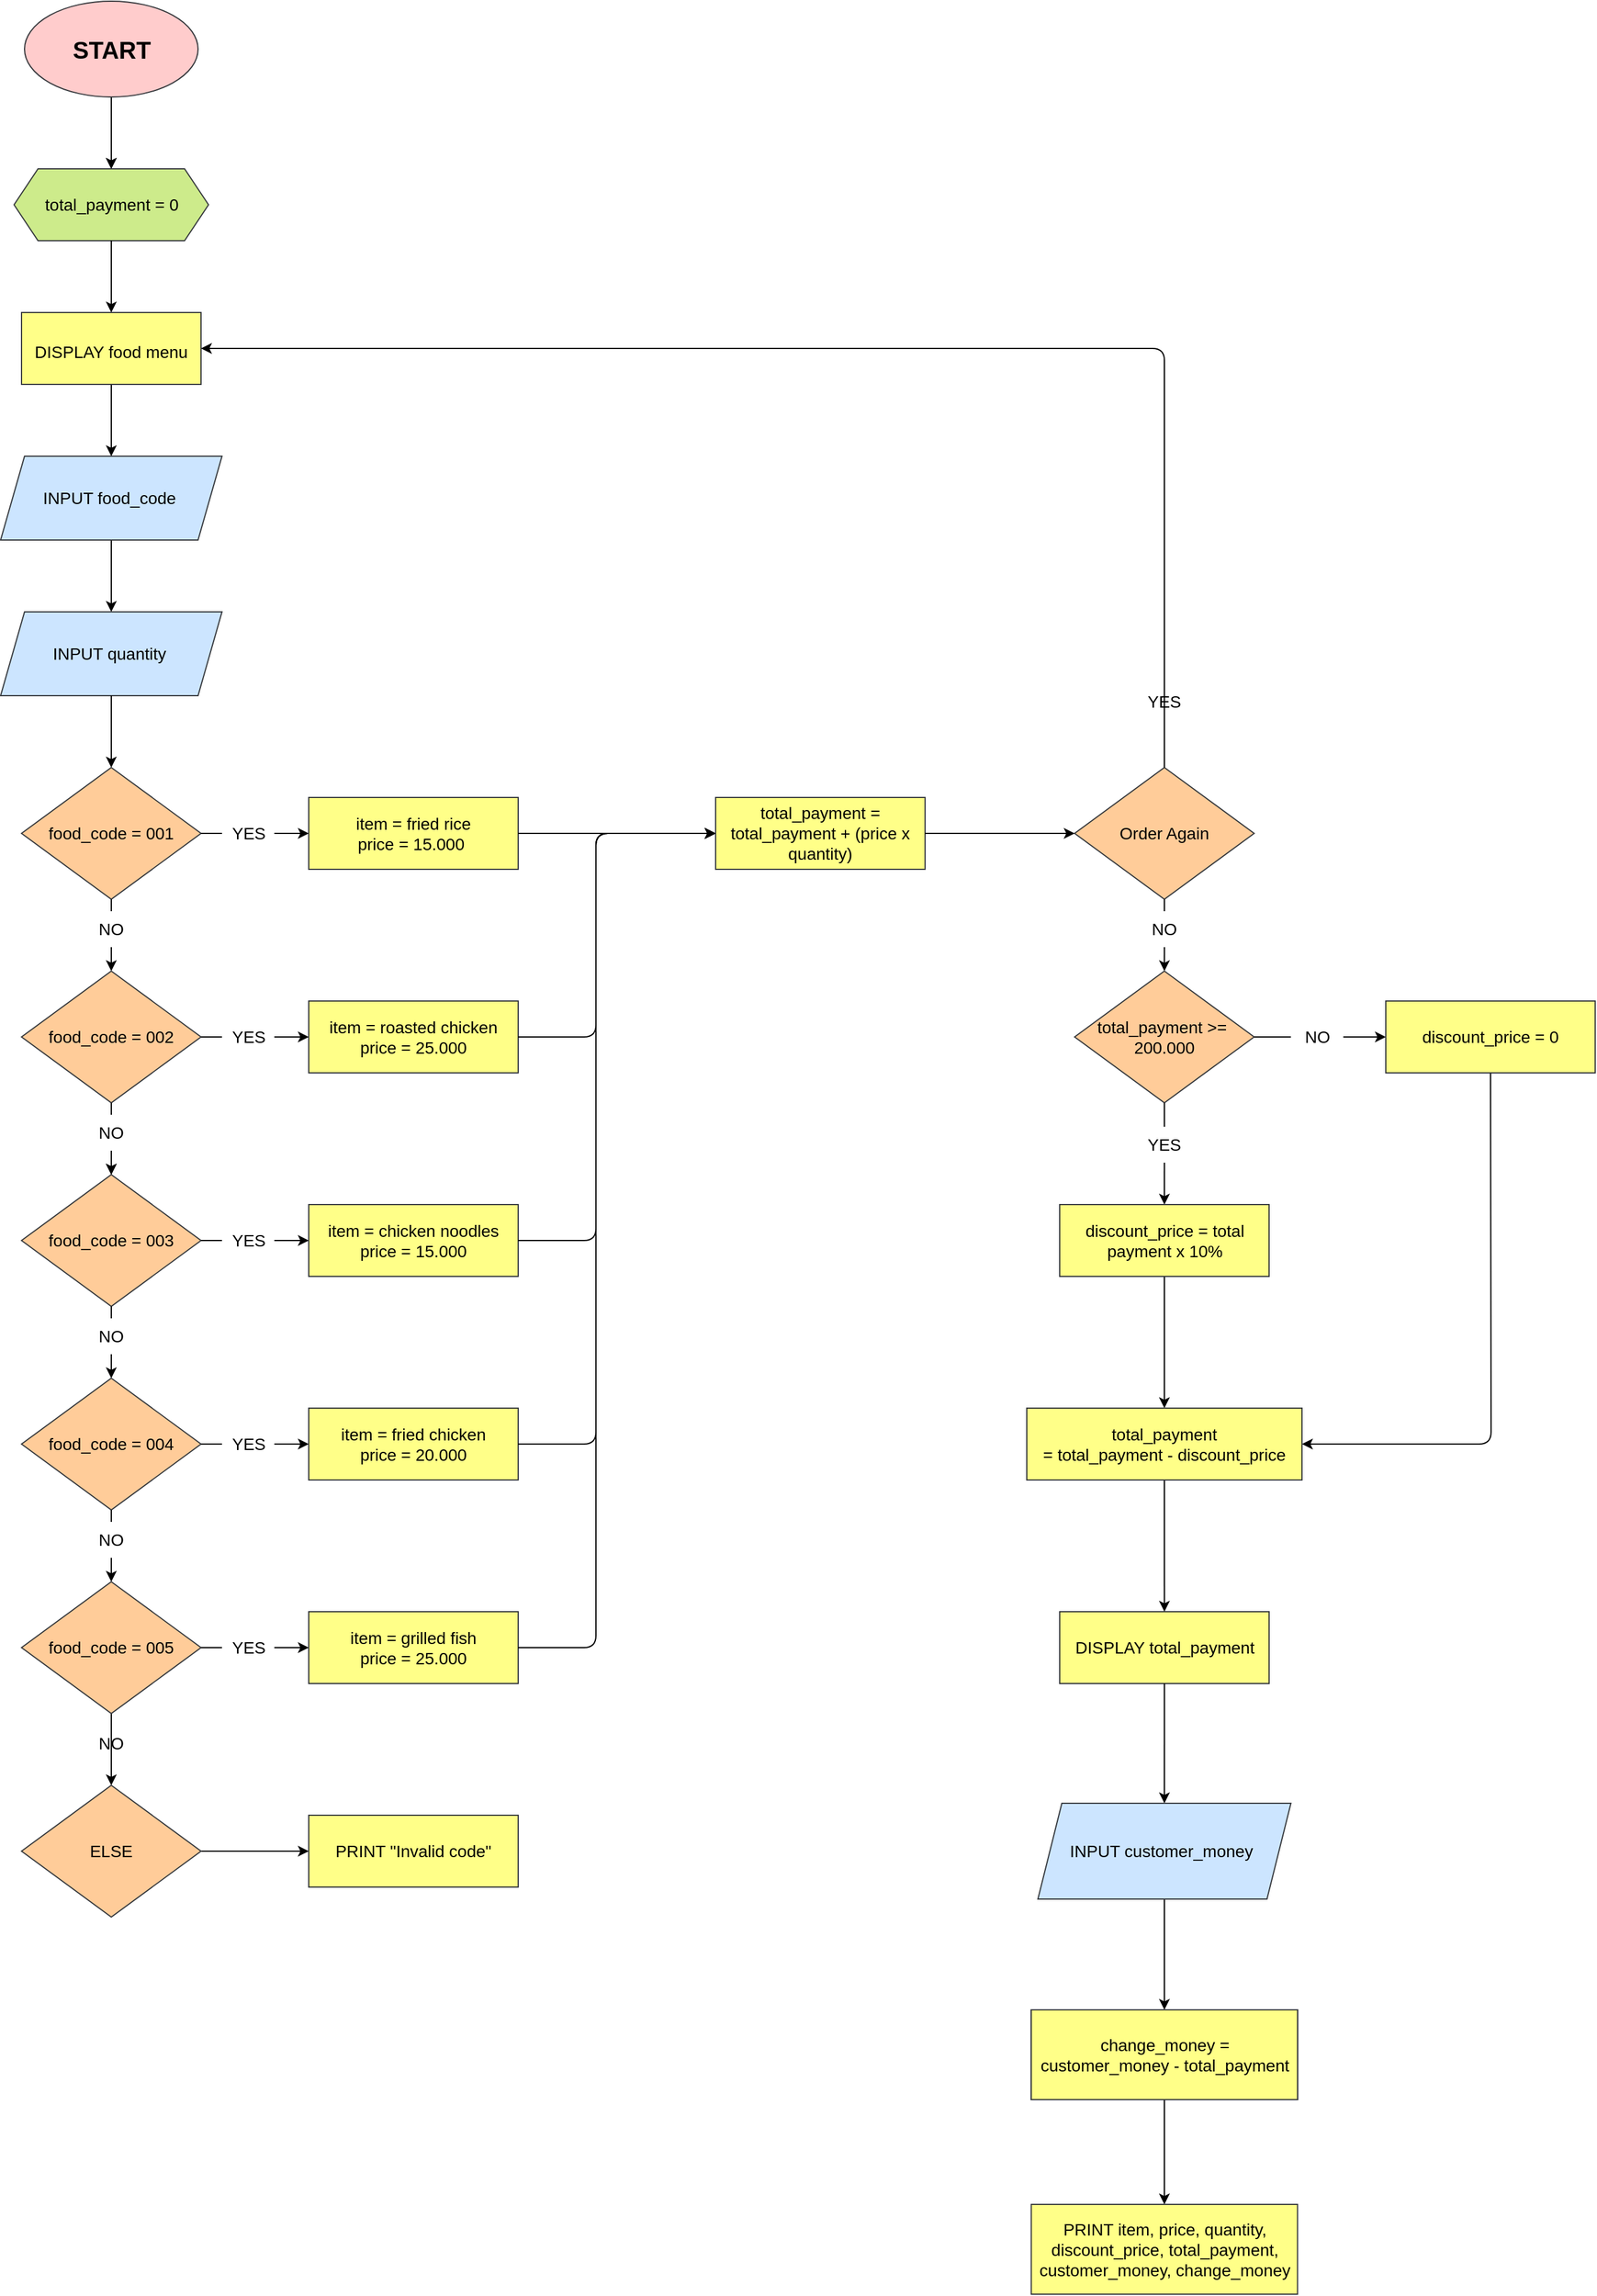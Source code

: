 <mxfile>
    <diagram id="leVJV5RVXXr9aKHUHhxM" name="Page-1">
        <mxGraphModel dx="1320" dy="349" grid="1" gridSize="10" guides="1" tooltips="1" connect="1" arrows="1" fold="1" page="1" pageScale="1" pageWidth="850" pageHeight="1100" background="#ffffff" math="0" shadow="0">
            <root>
                <mxCell id="0"/>
                <mxCell id="1" parent="0"/>
                <mxCell id="5" style="edgeStyle=none;html=1;entryX=0.5;entryY=0;entryDx=0;entryDy=0;" edge="1" parent="1" source="2" target="4">
                    <mxGeometry relative="1" as="geometry">
                        <mxPoint x="152.5" y="140" as="targetPoint"/>
                    </mxGeometry>
                </mxCell>
                <mxCell id="6" style="edgeStyle=none;html=1;entryX=0.5;entryY=0;entryDx=0;entryDy=0;strokeColor=#000000;" edge="1" parent="1" source="2" target="4">
                    <mxGeometry relative="1" as="geometry"/>
                </mxCell>
                <mxCell id="2" value="&lt;span style=&quot;font-size: 20px&quot;&gt;&lt;b&gt;START&lt;/b&gt;&lt;/span&gt;" style="ellipse;whiteSpace=wrap;html=1;fillColor=#ffcccc;strokeColor=#36393d;fontColor=#000000;" vertex="1" parent="1">
                    <mxGeometry x="82.5" y="40" width="145" height="80" as="geometry"/>
                </mxCell>
                <mxCell id="4" value="total_payment = 0" style="shape=hexagon;perimeter=hexagonPerimeter2;whiteSpace=wrap;html=1;fixedSize=1;fontSize=14;fillColor=#cdeb8b;strokeColor=#36393d;fontColor=#000000;" vertex="1" parent="1">
                    <mxGeometry x="73.75" y="180" width="162.5" height="60" as="geometry"/>
                </mxCell>
                <mxCell id="7" style="edgeStyle=none;html=1;entryX=0.5;entryY=0;entryDx=0;entryDy=0;fontSize=14;fontColor=#000000;strokeColor=#000000;" edge="1" parent="1" target="9">
                    <mxGeometry relative="1" as="geometry">
                        <mxPoint x="155" y="240" as="sourcePoint"/>
                    </mxGeometry>
                </mxCell>
                <mxCell id="8" style="edgeStyle=none;html=1;entryX=0.5;entryY=0;entryDx=0;entryDy=0;fontSize=14;fontColor=#000000;strokeColor=#000000;" edge="1" parent="1" source="9" target="11">
                    <mxGeometry relative="1" as="geometry"/>
                </mxCell>
                <mxCell id="9" value="&lt;span style=&quot;font-size: 14px&quot;&gt;DISPLAY food menu&lt;/span&gt;" style="rounded=0;whiteSpace=wrap;html=1;fontSize=20;fillColor=#ffff88;strokeColor=#36393d;fontColor=#000000;" vertex="1" parent="1">
                    <mxGeometry x="80" y="300" width="150" height="60" as="geometry"/>
                </mxCell>
                <mxCell id="10" style="edgeStyle=none;html=1;entryX=0.5;entryY=0;entryDx=0;entryDy=0;fontSize=14;fontColor=#000000;strokeColor=#000000;" edge="1" parent="1" source="11" target="12">
                    <mxGeometry relative="1" as="geometry"/>
                </mxCell>
                <mxCell id="11" value="INPUT food_code&amp;nbsp;" style="shape=parallelogram;perimeter=parallelogramPerimeter;whiteSpace=wrap;html=1;fixedSize=1;fontSize=14;fillColor=#cce5ff;strokeColor=#36393d;fontColor=#000000;" vertex="1" parent="1">
                    <mxGeometry x="62.5" y="420" width="185" height="70" as="geometry"/>
                </mxCell>
                <mxCell id="12" value="INPUT quantity&amp;nbsp;" style="shape=parallelogram;perimeter=parallelogramPerimeter;whiteSpace=wrap;html=1;fixedSize=1;fontSize=14;fillColor=#cce5ff;strokeColor=#36393d;fontColor=#000000;" vertex="1" parent="1">
                    <mxGeometry x="62.5" y="550" width="185" height="70" as="geometry"/>
                </mxCell>
                <mxCell id="13" style="edgeStyle=none;html=1;fontSize=14;fontColor=#000000;strokeColor=#000000;" edge="1" parent="1" target="16">
                    <mxGeometry relative="1" as="geometry">
                        <mxPoint x="155" y="620.0" as="sourcePoint"/>
                    </mxGeometry>
                </mxCell>
                <mxCell id="14" style="edgeStyle=none;html=1;entryX=0.5;entryY=0;entryDx=0;entryDy=0;fontSize=14;startArrow=none;fontColor=#000000;strokeColor=#000000;" edge="1" parent="1" source="32" target="19">
                    <mxGeometry relative="1" as="geometry"/>
                </mxCell>
                <mxCell id="15" style="edgeStyle=none;html=1;entryX=0;entryY=0.5;entryDx=0;entryDy=0;fontSize=14;startArrow=none;fontColor=#000000;strokeColor=#000000;" edge="1" parent="1" source="50">
                    <mxGeometry relative="1" as="geometry">
                        <mxPoint x="320" y="735.0" as="targetPoint"/>
                    </mxGeometry>
                </mxCell>
                <mxCell id="16" value="food_code = 001" style="rhombus;whiteSpace=wrap;html=1;fontSize=14;fillColor=#ffcc99;strokeColor=#36393d;fontColor=#000000;" vertex="1" parent="1">
                    <mxGeometry x="80" y="680" width="150" height="110" as="geometry"/>
                </mxCell>
                <mxCell id="17" style="edgeStyle=none;html=1;entryX=0.5;entryY=0;entryDx=0;entryDy=0;fontSize=14;startArrow=none;fontColor=#000000;strokeColor=#000000;" edge="1" parent="1" source="35" target="22">
                    <mxGeometry relative="1" as="geometry"/>
                </mxCell>
                <mxCell id="18" style="edgeStyle=none;html=1;entryX=0;entryY=0.5;entryDx=0;entryDy=0;fontSize=14;startArrow=none;fontColor=#000000;strokeColor=#000000;" edge="1" parent="1" source="48">
                    <mxGeometry relative="1" as="geometry">
                        <mxPoint x="320" y="905.0" as="targetPoint"/>
                    </mxGeometry>
                </mxCell>
                <mxCell id="19" value="food_code = 002" style="rhombus;whiteSpace=wrap;html=1;fontSize=14;fillColor=#ffcc99;strokeColor=#36393d;fontColor=#000000;" vertex="1" parent="1">
                    <mxGeometry x="80" y="850" width="150" height="110" as="geometry"/>
                </mxCell>
                <mxCell id="20" style="edgeStyle=none;html=1;entryX=0.5;entryY=0;entryDx=0;entryDy=0;fontSize=14;startArrow=none;fontColor=#000000;strokeColor=#000000;" edge="1" parent="1" source="37" target="25">
                    <mxGeometry relative="1" as="geometry"/>
                </mxCell>
                <mxCell id="21" style="edgeStyle=none;html=1;entryX=0;entryY=0.5;entryDx=0;entryDy=0;fontSize=14;startArrow=none;fontColor=#000000;strokeColor=#000000;" edge="1" parent="1" source="46">
                    <mxGeometry relative="1" as="geometry">
                        <mxPoint x="320" y="1075.0" as="targetPoint"/>
                    </mxGeometry>
                </mxCell>
                <mxCell id="22" value="food_code = 003" style="rhombus;whiteSpace=wrap;html=1;fontSize=14;fillColor=#ffcc99;strokeColor=#36393d;fontColor=#000000;" vertex="1" parent="1">
                    <mxGeometry x="80" y="1020" width="150" height="110" as="geometry"/>
                </mxCell>
                <mxCell id="23" style="edgeStyle=none;html=1;entryX=0.5;entryY=0;entryDx=0;entryDy=0;fontSize=14;startArrow=none;fontColor=#000000;strokeColor=#000000;" edge="1" parent="1" source="39" target="28">
                    <mxGeometry relative="1" as="geometry"/>
                </mxCell>
                <mxCell id="24" style="edgeStyle=none;html=1;entryX=0;entryY=0.5;entryDx=0;entryDy=0;fontSize=14;startArrow=none;fontColor=#000000;strokeColor=#000000;" edge="1" parent="1" source="44">
                    <mxGeometry relative="1" as="geometry">
                        <mxPoint x="320" y="1245.0" as="targetPoint"/>
                    </mxGeometry>
                </mxCell>
                <mxCell id="25" value="food_code = 004" style="rhombus;whiteSpace=wrap;html=1;fontSize=14;fillColor=#ffcc99;strokeColor=#36393d;fontColor=#000000;" vertex="1" parent="1">
                    <mxGeometry x="80" y="1190" width="150" height="110" as="geometry"/>
                </mxCell>
                <mxCell id="26" style="edgeStyle=none;html=1;entryX=0.5;entryY=0;entryDx=0;entryDy=0;fontSize=14;fontColor=#000000;strokeColor=#000000;" edge="1" parent="1" source="28" target="30">
                    <mxGeometry relative="1" as="geometry"/>
                </mxCell>
                <mxCell id="27" style="edgeStyle=none;html=1;entryX=0;entryY=0.5;entryDx=0;entryDy=0;fontSize=14;startArrow=none;fontColor=#000000;strokeColor=#000000;" edge="1" parent="1" source="42">
                    <mxGeometry relative="1" as="geometry">
                        <mxPoint x="320" y="1415" as="targetPoint"/>
                    </mxGeometry>
                </mxCell>
                <mxCell id="28" value="food_code = 005" style="rhombus;whiteSpace=wrap;html=1;fontSize=14;fillColor=#ffcc99;strokeColor=#36393d;fontColor=#000000;" vertex="1" parent="1">
                    <mxGeometry x="80" y="1360" width="150" height="110" as="geometry"/>
                </mxCell>
                <mxCell id="29" style="edgeStyle=none;html=1;entryX=0;entryY=0.5;entryDx=0;entryDy=0;fontSize=14;fontColor=#000000;strokeColor=#000000;" edge="1" parent="1" source="30" target="31">
                    <mxGeometry relative="1" as="geometry"/>
                </mxCell>
                <mxCell id="30" value="ELSE" style="rhombus;whiteSpace=wrap;html=1;fontSize=14;fillColor=#ffcc99;strokeColor=#36393d;fontColor=#000000;" vertex="1" parent="1">
                    <mxGeometry x="80" y="1530" width="150" height="110" as="geometry"/>
                </mxCell>
                <mxCell id="31" value="PRINT &quot;Invalid code&quot;" style="rounded=0;whiteSpace=wrap;html=1;fontSize=14;fillColor=#ffff88;strokeColor=#36393d;fontColor=#000000;" vertex="1" parent="1">
                    <mxGeometry x="320" y="1555" width="175" height="60" as="geometry"/>
                </mxCell>
                <mxCell id="32" value="NO" style="text;html=1;strokeColor=none;fillColor=none;align=center;verticalAlign=middle;whiteSpace=wrap;rounded=0;fontSize=14;fontColor=#000000;" vertex="1" parent="1">
                    <mxGeometry x="125" y="800" width="60" height="30" as="geometry"/>
                </mxCell>
                <mxCell id="33" value="" style="edgeStyle=none;html=1;entryX=0.5;entryY=0;entryDx=0;entryDy=0;fontSize=14;endArrow=none;fontColor=#000000;strokeColor=#000000;" edge="1" parent="1" source="16" target="32">
                    <mxGeometry relative="1" as="geometry">
                        <mxPoint x="155" y="790" as="sourcePoint"/>
                        <mxPoint x="155" y="850" as="targetPoint"/>
                    </mxGeometry>
                </mxCell>
                <mxCell id="34" value="" style="edgeStyle=none;html=1;fontSize=14;fontColor=#000000;strokeColor=#000000;" edge="1" parent="1" source="35" target="22">
                    <mxGeometry relative="1" as="geometry"/>
                </mxCell>
                <mxCell id="35" value="NO" style="text;html=1;strokeColor=none;fillColor=none;align=center;verticalAlign=middle;whiteSpace=wrap;rounded=0;fontSize=14;fontColor=#000000;" vertex="1" parent="1">
                    <mxGeometry x="125" y="970" width="60" height="30" as="geometry"/>
                </mxCell>
                <mxCell id="36" value="" style="edgeStyle=none;html=1;entryX=0.5;entryY=0;entryDx=0;entryDy=0;fontSize=14;endArrow=none;fontColor=#000000;strokeColor=#000000;" edge="1" parent="1" source="19" target="35">
                    <mxGeometry relative="1" as="geometry">
                        <mxPoint x="155" y="960" as="sourcePoint"/>
                        <mxPoint x="155" y="1020" as="targetPoint"/>
                    </mxGeometry>
                </mxCell>
                <mxCell id="37" value="NO" style="text;html=1;strokeColor=none;fillColor=none;align=center;verticalAlign=middle;whiteSpace=wrap;rounded=0;fontSize=14;fontColor=#000000;" vertex="1" parent="1">
                    <mxGeometry x="125" y="1140" width="60" height="30" as="geometry"/>
                </mxCell>
                <mxCell id="38" value="" style="edgeStyle=none;html=1;entryX=0.5;entryY=0;entryDx=0;entryDy=0;fontSize=14;endArrow=none;fontColor=#000000;strokeColor=#000000;" edge="1" parent="1" source="22" target="37">
                    <mxGeometry relative="1" as="geometry">
                        <mxPoint x="155" y="1130" as="sourcePoint"/>
                        <mxPoint x="155" y="1190" as="targetPoint"/>
                    </mxGeometry>
                </mxCell>
                <mxCell id="39" value="NO" style="text;html=1;strokeColor=none;fillColor=none;align=center;verticalAlign=middle;whiteSpace=wrap;rounded=0;fontSize=14;fontColor=#000000;" vertex="1" parent="1">
                    <mxGeometry x="125" y="1310" width="60" height="30" as="geometry"/>
                </mxCell>
                <mxCell id="40" value="" style="edgeStyle=none;html=1;entryX=0.5;entryY=0;entryDx=0;entryDy=0;fontSize=14;endArrow=none;fontColor=#000000;strokeColor=#000000;" edge="1" parent="1" source="25" target="39">
                    <mxGeometry relative="1" as="geometry">
                        <mxPoint x="155" y="1300" as="sourcePoint"/>
                        <mxPoint x="155" y="1360" as="targetPoint"/>
                    </mxGeometry>
                </mxCell>
                <mxCell id="41" value="NO" style="text;html=1;strokeColor=none;fillColor=none;align=center;verticalAlign=middle;whiteSpace=wrap;rounded=0;fontSize=14;fontColor=#000000;" vertex="1" parent="1">
                    <mxGeometry x="125" y="1480" width="60" height="30" as="geometry"/>
                </mxCell>
                <mxCell id="42" value="YES" style="text;html=1;strokeColor=none;fillColor=none;align=center;verticalAlign=middle;whiteSpace=wrap;rounded=0;fontSize=14;fontColor=#000000;" vertex="1" parent="1">
                    <mxGeometry x="247.5" y="1400" width="43.75" height="30" as="geometry"/>
                </mxCell>
                <mxCell id="43" value="" style="edgeStyle=none;html=1;entryX=0;entryY=0.5;entryDx=0;entryDy=0;fontSize=14;endArrow=none;fontColor=#000000;strokeColor=#000000;" edge="1" parent="1" source="28" target="42">
                    <mxGeometry relative="1" as="geometry">
                        <mxPoint x="230" y="1415" as="sourcePoint"/>
                        <mxPoint x="320" y="1415" as="targetPoint"/>
                    </mxGeometry>
                </mxCell>
                <mxCell id="44" value="YES" style="text;html=1;strokeColor=none;fillColor=none;align=center;verticalAlign=middle;whiteSpace=wrap;rounded=0;fontSize=14;fontColor=#000000;" vertex="1" parent="1">
                    <mxGeometry x="247.5" y="1230" width="43.75" height="30" as="geometry"/>
                </mxCell>
                <mxCell id="45" value="" style="edgeStyle=none;html=1;entryX=0;entryY=0.5;entryDx=0;entryDy=0;fontSize=14;endArrow=none;fontColor=#000000;strokeColor=#000000;" edge="1" parent="1" source="25" target="44">
                    <mxGeometry relative="1" as="geometry">
                        <mxPoint x="230" y="1245" as="sourcePoint"/>
                        <mxPoint x="320" y="1245" as="targetPoint"/>
                    </mxGeometry>
                </mxCell>
                <mxCell id="46" value="YES" style="text;html=1;strokeColor=none;fillColor=none;align=center;verticalAlign=middle;whiteSpace=wrap;rounded=0;fontSize=14;fontColor=#000000;" vertex="1" parent="1">
                    <mxGeometry x="247.5" y="1060" width="43.75" height="30" as="geometry"/>
                </mxCell>
                <mxCell id="47" value="" style="edgeStyle=none;html=1;entryX=0;entryY=0.5;entryDx=0;entryDy=0;fontSize=14;endArrow=none;fontColor=#000000;strokeColor=#000000;" edge="1" parent="1" source="22" target="46">
                    <mxGeometry relative="1" as="geometry">
                        <mxPoint x="230" y="1075" as="sourcePoint"/>
                        <mxPoint x="320" y="1075" as="targetPoint"/>
                    </mxGeometry>
                </mxCell>
                <mxCell id="48" value="YES" style="text;html=1;strokeColor=none;fillColor=none;align=center;verticalAlign=middle;whiteSpace=wrap;rounded=0;fontSize=14;fontColor=#000000;" vertex="1" parent="1">
                    <mxGeometry x="247.5" y="890" width="43.75" height="30" as="geometry"/>
                </mxCell>
                <mxCell id="49" value="" style="edgeStyle=none;html=1;entryX=0;entryY=0.5;entryDx=0;entryDy=0;fontSize=14;endArrow=none;fontColor=#000000;strokeColor=#000000;" edge="1" parent="1" source="19" target="48">
                    <mxGeometry relative="1" as="geometry">
                        <mxPoint x="230" y="905" as="sourcePoint"/>
                        <mxPoint x="320" y="905" as="targetPoint"/>
                    </mxGeometry>
                </mxCell>
                <mxCell id="50" value="YES" style="text;html=1;strokeColor=none;fillColor=none;align=center;verticalAlign=middle;whiteSpace=wrap;rounded=0;fontSize=14;fontColor=#000000;" vertex="1" parent="1">
                    <mxGeometry x="247.5" y="720" width="43.75" height="30" as="geometry"/>
                </mxCell>
                <mxCell id="51" value="" style="edgeStyle=none;html=1;entryX=0;entryY=0.5;entryDx=0;entryDy=0;fontSize=14;endArrow=none;fontColor=#000000;strokeColor=#000000;" edge="1" parent="1" source="16" target="50">
                    <mxGeometry relative="1" as="geometry">
                        <mxPoint x="230" y="735" as="sourcePoint"/>
                        <mxPoint x="320" y="735" as="targetPoint"/>
                    </mxGeometry>
                </mxCell>
                <mxCell id="52" value="&lt;span&gt;item = grilled fish&lt;/span&gt;&lt;br&gt;&lt;span&gt;price = 25.000&lt;/span&gt;" style="rounded=0;whiteSpace=wrap;html=1;fontSize=14;fillColor=#ffff88;strokeColor=#36393d;fontColor=#000000;" vertex="1" parent="1">
                    <mxGeometry x="320" y="1385" width="175" height="60" as="geometry"/>
                </mxCell>
                <mxCell id="53" value="&lt;span&gt;item = fried chicken&lt;/span&gt;&lt;br&gt;&lt;span&gt;price = 20.000&lt;/span&gt;" style="rounded=0;whiteSpace=wrap;html=1;fontSize=14;fillColor=#ffff88;strokeColor=#36393d;fontColor=#000000;" vertex="1" parent="1">
                    <mxGeometry x="320" y="1215" width="175" height="60" as="geometry"/>
                </mxCell>
                <mxCell id="54" value="&lt;span&gt;item = chicken noodles&lt;/span&gt;&lt;br&gt;&lt;span&gt;price = 15.000&lt;/span&gt;" style="rounded=0;whiteSpace=wrap;html=1;fontSize=14;fillColor=#ffff88;strokeColor=#36393d;fontColor=#000000;" vertex="1" parent="1">
                    <mxGeometry x="320" y="1045" width="175" height="60" as="geometry"/>
                </mxCell>
                <mxCell id="55" value="&lt;span&gt;item = roasted chicken&lt;/span&gt;&lt;br&gt;&lt;span&gt;price = 25.000&lt;/span&gt;" style="rounded=0;whiteSpace=wrap;html=1;fontSize=14;fillColor=#ffff88;strokeColor=#36393d;fontColor=#000000;" vertex="1" parent="1">
                    <mxGeometry x="320" y="875" width="175" height="60" as="geometry"/>
                </mxCell>
                <mxCell id="56" value="item = fried rice&lt;br&gt;price = 15.000&amp;nbsp;" style="rounded=0;whiteSpace=wrap;html=1;fontSize=14;fillColor=#ffff88;strokeColor=#36393d;fontColor=#000000;" vertex="1" parent="1">
                    <mxGeometry x="320" y="705" width="175" height="60" as="geometry"/>
                </mxCell>
                <mxCell id="57" style="edgeStyle=none;html=1;entryX=0;entryY=0.5;entryDx=0;entryDy=0;fontSize=14;exitX=1;exitY=0.5;exitDx=0;exitDy=0;fontColor=#000000;strokeColor=#000000;" edge="1" parent="1">
                    <mxGeometry relative="1" as="geometry">
                        <Array as="points">
                            <mxPoint x="560" y="1415"/>
                            <mxPoint x="560" y="1075"/>
                            <mxPoint x="560" y="735"/>
                        </Array>
                        <mxPoint x="495" y="1415" as="sourcePoint"/>
                        <mxPoint x="660" y="735.0" as="targetPoint"/>
                    </mxGeometry>
                </mxCell>
                <mxCell id="58" style="edgeStyle=none;html=1;entryX=0;entryY=0.5;entryDx=0;entryDy=0;fontSize=14;exitX=1;exitY=0.5;exitDx=0;exitDy=0;fontColor=#000000;strokeColor=#000000;" edge="1" parent="1">
                    <mxGeometry relative="1" as="geometry">
                        <Array as="points">
                            <mxPoint x="560" y="1245"/>
                            <mxPoint x="560" y="735"/>
                        </Array>
                        <mxPoint x="495" y="1245.0" as="sourcePoint"/>
                        <mxPoint x="660" y="735.0" as="targetPoint"/>
                    </mxGeometry>
                </mxCell>
                <mxCell id="59" style="edgeStyle=none;html=1;entryX=0;entryY=0.5;entryDx=0;entryDy=0;fontSize=14;exitX=1;exitY=0.5;exitDx=0;exitDy=0;fontColor=#000000;strokeColor=#000000;" edge="1" parent="1">
                    <mxGeometry relative="1" as="geometry">
                        <Array as="points">
                            <mxPoint x="560" y="1075"/>
                            <mxPoint x="560" y="735"/>
                        </Array>
                        <mxPoint x="495" y="1075.0" as="sourcePoint"/>
                        <mxPoint x="660" y="735.0" as="targetPoint"/>
                    </mxGeometry>
                </mxCell>
                <mxCell id="60" style="edgeStyle=none;html=1;entryX=0;entryY=0.5;entryDx=0;entryDy=0;fontSize=14;exitX=1;exitY=0.5;exitDx=0;exitDy=0;fontColor=#000000;strokeColor=#000000;" edge="1" parent="1">
                    <mxGeometry relative="1" as="geometry">
                        <Array as="points">
                            <mxPoint x="560" y="905"/>
                            <mxPoint x="560" y="735"/>
                        </Array>
                        <mxPoint x="495" y="905.0" as="sourcePoint"/>
                        <mxPoint x="660" y="735.0" as="targetPoint"/>
                    </mxGeometry>
                </mxCell>
                <mxCell id="61" style="edgeStyle=none;html=1;entryX=0;entryY=0.5;entryDx=0;entryDy=0;fontSize=14;exitX=1;exitY=0.5;exitDx=0;exitDy=0;fontColor=#000000;strokeColor=#000000;" edge="1" parent="1">
                    <mxGeometry relative="1" as="geometry">
                        <Array as="points">
                            <mxPoint x="560" y="735"/>
                        </Array>
                        <mxPoint x="495" y="735.0" as="sourcePoint"/>
                        <mxPoint x="660" y="735.0" as="targetPoint"/>
                    </mxGeometry>
                </mxCell>
                <mxCell id="62" value="total_payment = total_payment + (price x quantity)" style="rounded=0;whiteSpace=wrap;html=1;fontSize=14;fillColor=#ffff88;strokeColor=#36393d;fontColor=#000000;" vertex="1" parent="1">
                    <mxGeometry x="660" y="705" width="175" height="60" as="geometry"/>
                </mxCell>
                <mxCell id="63" value="Order Again" style="rhombus;whiteSpace=wrap;html=1;fontSize=14;fillColor=#ffcc99;strokeColor=#36393d;fontColor=#000000;" vertex="1" parent="1">
                    <mxGeometry x="960" y="680" width="150" height="110" as="geometry"/>
                </mxCell>
                <mxCell id="64" style="edgeStyle=none;html=1;entryX=0;entryY=0.5;entryDx=0;entryDy=0;fontSize=14;fontColor=#000000;strokeColor=#000000;" edge="1" parent="1">
                    <mxGeometry relative="1" as="geometry">
                        <mxPoint x="835" y="735" as="sourcePoint"/>
                        <mxPoint x="960" y="735" as="targetPoint"/>
                    </mxGeometry>
                </mxCell>
                <mxCell id="65" style="edgeStyle=none;html=1;entryX=1;entryY=0.5;entryDx=0;entryDy=0;fontSize=14;fontColor=#000000;strokeColor=#000000;" edge="1" parent="1">
                    <mxGeometry relative="1" as="geometry">
                        <Array as="points">
                            <mxPoint x="1035" y="330"/>
                        </Array>
                        <mxPoint x="1035" y="680" as="sourcePoint"/>
                        <mxPoint x="230" y="330" as="targetPoint"/>
                    </mxGeometry>
                </mxCell>
                <mxCell id="66" value="YES" style="text;html=1;strokeColor=none;fillColor=none;align=center;verticalAlign=middle;whiteSpace=wrap;rounded=0;fontSize=14;fontColor=#000000;" vertex="1" parent="1">
                    <mxGeometry x="1013.13" y="610" width="43.75" height="30" as="geometry"/>
                </mxCell>
                <mxCell id="67" style="edgeStyle=none;html=1;fontSize=14;fontColor=#000000;strokeColor=#000000;startArrow=none;" edge="1" parent="1" source="80" target="70">
                    <mxGeometry relative="1" as="geometry"/>
                </mxCell>
                <mxCell id="68" style="edgeStyle=none;html=1;entryX=0;entryY=0.5;entryDx=0;entryDy=0;fontSize=14;fontColor=#000000;strokeColor=#000000;startArrow=none;" edge="1" parent="1" source="82" target="73">
                    <mxGeometry relative="1" as="geometry"/>
                </mxCell>
                <mxCell id="69" style="edgeStyle=none;html=1;fontSize=14;startArrow=none;fontColor=#000000;strokeColor=#000000;" edge="1" parent="1" source="78" target="75">
                    <mxGeometry relative="1" as="geometry"/>
                </mxCell>
                <mxCell id="70" value="total_payment &amp;gt;=&amp;nbsp;&lt;br&gt;200.000" style="rhombus;whiteSpace=wrap;html=1;fontSize=14;fillColor=#ffcc99;strokeColor=#36393d;fontColor=#000000;" vertex="1" parent="1">
                    <mxGeometry x="960" y="850" width="150" height="110" as="geometry"/>
                </mxCell>
                <mxCell id="71" value="DISPLAY total_payment" style="rounded=0;whiteSpace=wrap;html=1;fontSize=14;fillColor=#ffff88;strokeColor=#36393d;fontColor=#000000;" vertex="1" parent="1">
                    <mxGeometry x="947.52" y="1385" width="175" height="60" as="geometry"/>
                </mxCell>
                <mxCell id="72" style="edgeStyle=none;html=1;entryX=1;entryY=0.5;entryDx=0;entryDy=0;fontSize=14;fontColor=#000000;strokeColor=#000000;" edge="1" parent="1" source="73" target="77">
                    <mxGeometry relative="1" as="geometry">
                        <Array as="points">
                            <mxPoint x="1308" y="1245"/>
                        </Array>
                    </mxGeometry>
                </mxCell>
                <mxCell id="73" value="discount_price = 0" style="rounded=0;whiteSpace=wrap;html=1;fontSize=14;fillColor=#ffff88;strokeColor=#36393d;fontColor=#000000;" vertex="1" parent="1">
                    <mxGeometry x="1220" y="875" width="175" height="60" as="geometry"/>
                </mxCell>
                <mxCell id="74" style="edgeStyle=none;html=1;entryX=0.5;entryY=0;entryDx=0;entryDy=0;fontSize=14;fontColor=#000000;strokeColor=#000000;" edge="1" parent="1" source="75" target="77">
                    <mxGeometry relative="1" as="geometry"/>
                </mxCell>
                <mxCell id="75" value="&lt;span&gt;discount_price = total payment x 10%&lt;/span&gt;" style="rounded=0;whiteSpace=wrap;html=1;fontSize=14;fillColor=#ffff88;strokeColor=#36393d;fontColor=#000000;" vertex="1" parent="1">
                    <mxGeometry x="947.5" y="1045" width="175" height="60" as="geometry"/>
                </mxCell>
                <mxCell id="76" style="edgeStyle=none;html=1;entryX=0.5;entryY=0;entryDx=0;entryDy=0;fontSize=14;fontColor=#000000;strokeColor=#000000;" edge="1" parent="1" source="77" target="71">
                    <mxGeometry relative="1" as="geometry"/>
                </mxCell>
                <mxCell id="77" value="total_payment &lt;br&gt;= total_payment - discount_price" style="rounded=0;whiteSpace=wrap;html=1;fontSize=14;fillColor=#ffff88;strokeColor=#36393d;fontColor=#000000;" vertex="1" parent="1">
                    <mxGeometry x="920" y="1215" width="230" height="60" as="geometry"/>
                </mxCell>
                <mxCell id="78" value="YES" style="text;html=1;strokeColor=none;fillColor=none;align=center;verticalAlign=middle;whiteSpace=wrap;rounded=0;fontSize=14;fontColor=#000000;" vertex="1" parent="1">
                    <mxGeometry x="1013.15" y="980" width="43.75" height="30" as="geometry"/>
                </mxCell>
                <mxCell id="79" value="" style="edgeStyle=none;html=1;fontSize=14;endArrow=none;fontColor=#000000;strokeColor=#000000;" edge="1" parent="1" source="70" target="78">
                    <mxGeometry relative="1" as="geometry">
                        <mxPoint x="1035.0" y="960.0" as="sourcePoint"/>
                        <mxPoint x="1035.0" y="1045" as="targetPoint"/>
                    </mxGeometry>
                </mxCell>
                <mxCell id="80" value="NO" style="text;html=1;strokeColor=none;fillColor=none;align=center;verticalAlign=middle;whiteSpace=wrap;rounded=0;fontSize=14;fontColor=#000000;" vertex="1" parent="1">
                    <mxGeometry x="1013.15" y="800" width="43.75" height="30" as="geometry"/>
                </mxCell>
                <mxCell id="81" value="" style="edgeStyle=none;html=1;fontSize=14;fontColor=#000000;strokeColor=#000000;endArrow=none;" edge="1" parent="1" target="80">
                    <mxGeometry relative="1" as="geometry">
                        <mxPoint x="1035.017" y="789.987" as="sourcePoint"/>
                        <mxPoint x="1035" y="850" as="targetPoint"/>
                    </mxGeometry>
                </mxCell>
                <mxCell id="82" value="NO" style="text;html=1;strokeColor=none;fillColor=none;align=center;verticalAlign=middle;whiteSpace=wrap;rounded=0;fontSize=14;fontColor=#000000;" vertex="1" parent="1">
                    <mxGeometry x="1140.73" y="890" width="43.75" height="30" as="geometry"/>
                </mxCell>
                <mxCell id="83" value="" style="edgeStyle=none;html=1;entryX=0;entryY=0.5;entryDx=0;entryDy=0;fontSize=14;fontColor=#000000;strokeColor=#000000;endArrow=none;" edge="1" parent="1" source="70" target="82">
                    <mxGeometry relative="1" as="geometry">
                        <mxPoint x="1110" y="905" as="sourcePoint"/>
                        <mxPoint x="1220" y="905" as="targetPoint"/>
                    </mxGeometry>
                </mxCell>
                <mxCell id="84" style="edgeStyle=none;html=1;entryX=0.5;entryY=0;entryDx=0;entryDy=0;fontSize=14;fontColor=#000000;strokeColor=#000000;" edge="1" parent="1" target="86">
                    <mxGeometry relative="1" as="geometry">
                        <mxPoint x="1035.019" y="1445" as="sourcePoint"/>
                    </mxGeometry>
                </mxCell>
                <mxCell id="85" style="edgeStyle=none;html=1;entryX=0.5;entryY=0;entryDx=0;entryDy=0;fontSize=14;fontColor=#000000;strokeColor=#000000;" edge="1" parent="1" source="86" target="87">
                    <mxGeometry relative="1" as="geometry"/>
                </mxCell>
                <mxCell id="86" value="INPUT customer_money&amp;nbsp;" style="shape=parallelogram;perimeter=parallelogramPerimeter;whiteSpace=wrap;html=1;fixedSize=1;fontSize=14;fillColor=#cce5ff;strokeColor=#36393d;fontColor=#000000;" vertex="1" parent="1">
                    <mxGeometry x="929.3" y="1545" width="211.43" height="80" as="geometry"/>
                </mxCell>
                <mxCell id="87" value="change_money = &lt;br&gt;customer_money - total_payment" style="rounded=0;whiteSpace=wrap;html=1;fontSize=14;fontColor=#000000;" vertex="1" parent="1">
                    <mxGeometry x="923.76" y="1717.5" width="222.5" height="75" as="geometry"/>
                </mxCell>
                <mxCell id="88" style="edgeStyle=none;html=1;entryX=0.5;entryY=0;entryDx=0;entryDy=0;fontSize=14;fontColor=#000000;strokeColor=#000000;" edge="1" parent="1" source="89" target="90">
                    <mxGeometry relative="1" as="geometry"/>
                </mxCell>
                <mxCell id="89" value="change_money = &lt;br&gt;customer_money - total_payment" style="rounded=0;whiteSpace=wrap;html=1;fontSize=14;fillColor=#ffff88;strokeColor=#36393d;fontColor=#000000;" vertex="1" parent="1">
                    <mxGeometry x="923.75" y="1717.5" width="222.5" height="75" as="geometry"/>
                </mxCell>
                <mxCell id="90" value="PRINT item, price, quantity, discount_price, total_payment, customer_money, change_money" style="rounded=0;whiteSpace=wrap;html=1;fontSize=14;fillColor=#ffff88;strokeColor=#36393d;fontColor=#000000;" vertex="1" parent="1">
                    <mxGeometry x="923.75" y="1880" width="222.5" height="75" as="geometry"/>
                </mxCell>
            </root>
        </mxGraphModel>
    </diagram>
</mxfile>